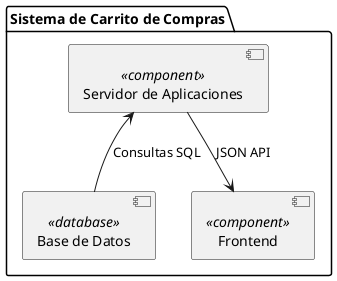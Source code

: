 @startuml Diagrama Componentes 

package "Sistema de Carrito de Compras" {
    component [Base de Datos] <<database>>
    component [Servidor de Aplicaciones] <<component>>
    component [Frontend] <<component>>
}

[Base de Datos] -up-> [Servidor de Aplicaciones] : Consultas SQL
[Servidor de Aplicaciones] --> [Frontend] : JSON API

@enduml